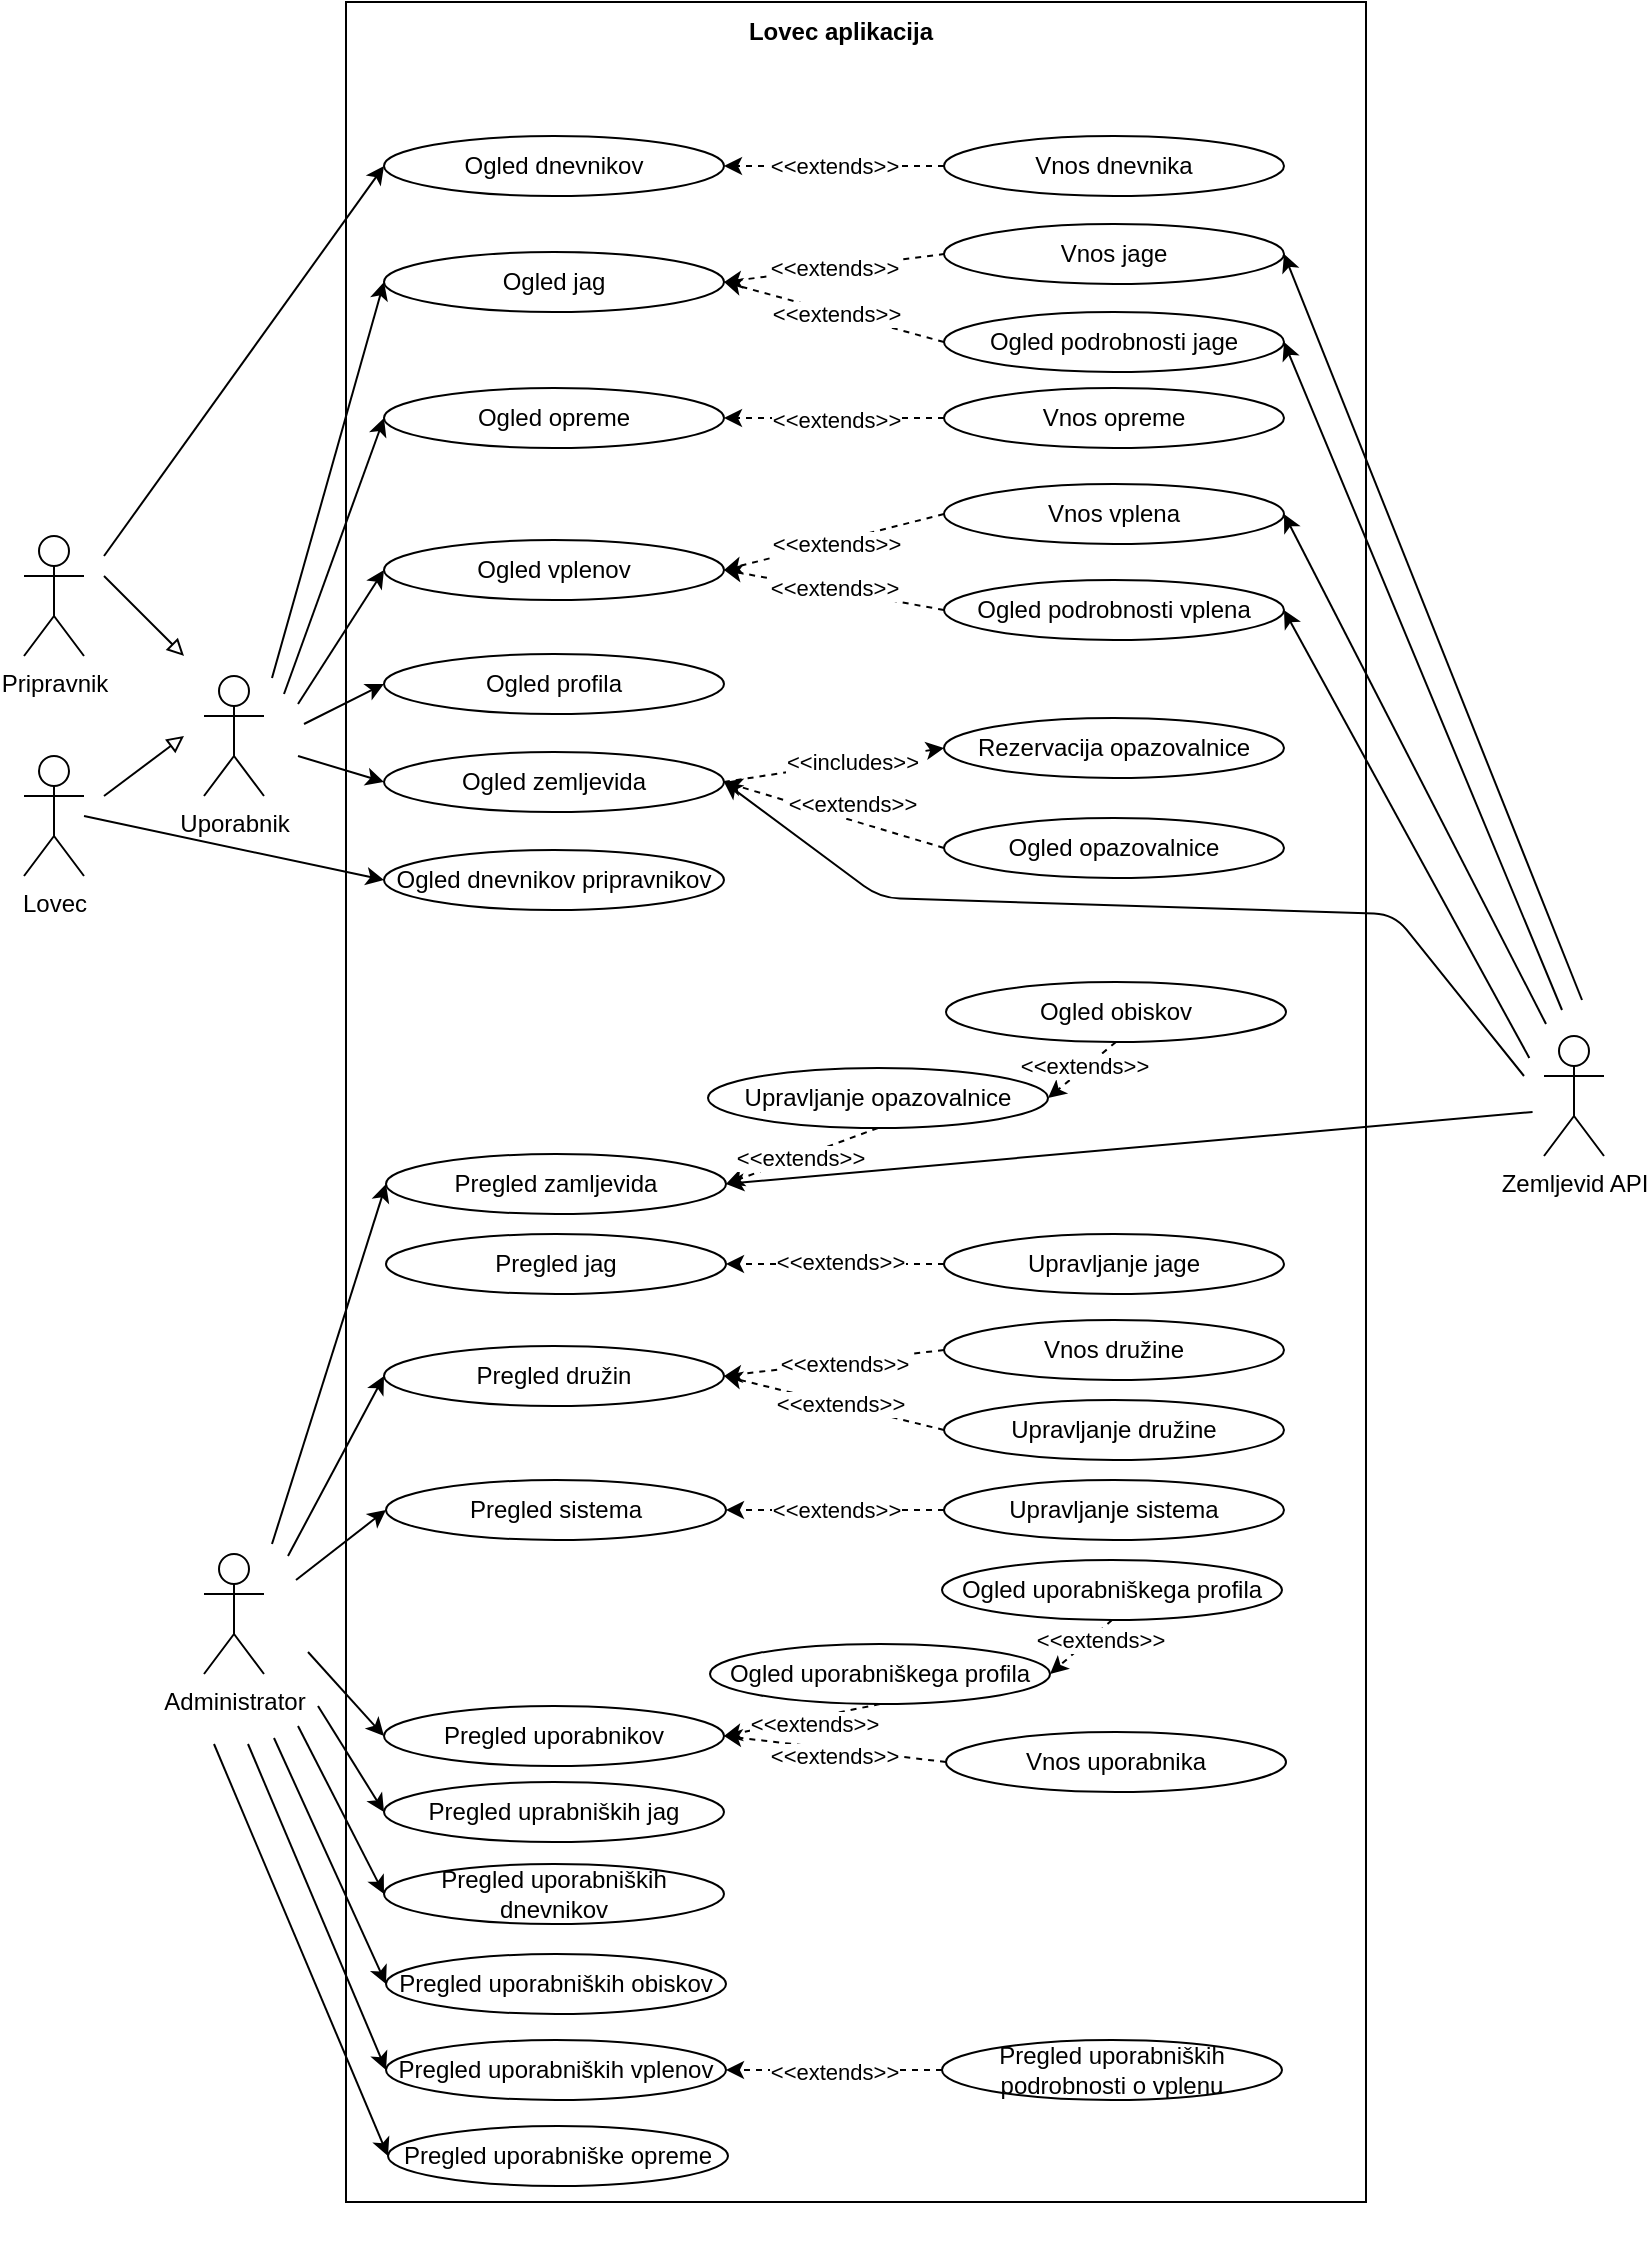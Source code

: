 <mxfile>
    <diagram id="LD_fphp6oKkYH8Suezgv" name="Page-1">
        <mxGraphModel dx="2283" dy="2290" grid="1" gridSize="1" guides="1" tooltips="1" connect="1" arrows="1" fold="1" page="1" pageScale="1" pageWidth="827" pageHeight="1169" math="0" shadow="0">
            <root>
                <mxCell id="0"/>
                <mxCell id="1" parent="0"/>
                <mxCell id="6" value="Administrator&lt;br&gt;" style="shape=umlActor;verticalLabelPosition=bottom;verticalAlign=top;html=1;movable=1;resizable=1;rotatable=1;deletable=1;editable=1;connectable=1;" vertex="1" parent="1">
                    <mxGeometry x="140" y="769" width="30" height="60" as="geometry"/>
                </mxCell>
                <mxCell id="10" value="" style="group;movable=0;resizable=0;rotatable=0;deletable=0;editable=0;connectable=0;" vertex="1" connectable="0" parent="1">
                    <mxGeometry x="50" y="260" width="120" height="170" as="geometry"/>
                </mxCell>
                <mxCell id="2" value="Uporabnik&lt;br&gt;" style="shape=umlActor;verticalLabelPosition=bottom;verticalAlign=top;html=1;" vertex="1" parent="10">
                    <mxGeometry x="90" y="70" width="30" height="60" as="geometry"/>
                </mxCell>
                <mxCell id="4" value="Pripravnik" style="shape=umlActor;verticalLabelPosition=bottom;verticalAlign=top;html=1;" vertex="1" parent="10">
                    <mxGeometry width="30" height="60" as="geometry"/>
                </mxCell>
                <mxCell id="7" style="edgeStyle=none;html=1;endArrow=block;endFill=0;" edge="1" parent="10">
                    <mxGeometry relative="1" as="geometry">
                        <mxPoint x="40" y="130" as="sourcePoint"/>
                        <mxPoint x="80" y="100" as="targetPoint"/>
                    </mxGeometry>
                </mxCell>
                <mxCell id="5" value="Lovec" style="shape=umlActor;verticalLabelPosition=bottom;verticalAlign=top;html=1;" vertex="1" parent="10">
                    <mxGeometry y="110" width="30" height="60" as="geometry"/>
                </mxCell>
                <mxCell id="8" style="edgeStyle=none;html=1;endArrow=block;endFill=0;" edge="1" parent="10">
                    <mxGeometry relative="1" as="geometry">
                        <mxPoint x="40" y="20" as="sourcePoint"/>
                        <mxPoint x="80" y="60" as="targetPoint"/>
                    </mxGeometry>
                </mxCell>
                <mxCell id="12" value="" style="group;movable=1;resizable=1;rotatable=1;deletable=1;editable=1;connectable=1;" vertex="1" connectable="0" parent="1">
                    <mxGeometry x="210" y="20" width="510" height="1100" as="geometry"/>
                </mxCell>
                <mxCell id="9" value="" style="rounded=0;whiteSpace=wrap;html=1;movable=0;resizable=0;rotatable=0;deletable=0;editable=0;connectable=0;fontSize=11;" vertex="1" parent="12">
                    <mxGeometry x="1" y="-27" width="510" height="1100" as="geometry"/>
                </mxCell>
                <mxCell id="13" value="Ogled dnevnikov" style="ellipse;whiteSpace=wrap;html=1;" vertex="1" parent="12">
                    <mxGeometry x="20" y="40" width="170" height="30" as="geometry"/>
                </mxCell>
                <mxCell id="17" style="edgeStyle=none;html=1;exitX=0;exitY=0.5;exitDx=0;exitDy=0;entryX=1;entryY=0.5;entryDx=0;entryDy=0;strokeWidth=1;endArrow=classic;endFill=1;dashed=1;" edge="1" parent="12" source="14" target="13">
                    <mxGeometry relative="1" as="geometry"/>
                </mxCell>
                <mxCell id="18" value="&amp;lt;&amp;lt;extends&amp;gt;&amp;gt;" style="edgeLabel;html=1;align=center;verticalAlign=middle;resizable=0;points=[];" vertex="1" connectable="0" parent="17">
                    <mxGeometry x="-0.164" y="-1" relative="1" as="geometry">
                        <mxPoint x="-9" y="1" as="offset"/>
                    </mxGeometry>
                </mxCell>
                <mxCell id="14" value="Vnos dnevnika" style="ellipse;whiteSpace=wrap;html=1;" vertex="1" parent="12">
                    <mxGeometry x="300" y="40" width="170" height="30" as="geometry"/>
                </mxCell>
                <mxCell id="22" value="Ogled zemljevida" style="ellipse;whiteSpace=wrap;html=1;" vertex="1" parent="12">
                    <mxGeometry x="20" y="348" width="170" height="30" as="geometry"/>
                </mxCell>
                <mxCell id="31" style="edgeStyle=none;html=1;exitX=1;exitY=0.5;exitDx=0;exitDy=0;entryX=0;entryY=0.5;entryDx=0;entryDy=0;strokeWidth=1;startArrow=classic;startFill=1;endArrow=none;endFill=0;dashed=1;" edge="1" parent="12" source="27" target="28">
                    <mxGeometry relative="1" as="geometry"/>
                </mxCell>
                <mxCell id="32" value="&amp;lt;&amp;lt;extends&amp;gt;&amp;gt;" style="edgeLabel;html=1;align=center;verticalAlign=middle;resizable=0;points=[];" vertex="1" connectable="0" parent="31">
                    <mxGeometry x="-0.154" y="1" relative="1" as="geometry">
                        <mxPoint x="8" as="offset"/>
                    </mxGeometry>
                </mxCell>
                <mxCell id="27" value="Ogled jag" style="ellipse;whiteSpace=wrap;html=1;" vertex="1" parent="12">
                    <mxGeometry x="20" y="98" width="170" height="30" as="geometry"/>
                </mxCell>
                <mxCell id="28" value="Vnos jage" style="ellipse;whiteSpace=wrap;html=1;" vertex="1" parent="12">
                    <mxGeometry x="300" y="84" width="170" height="30" as="geometry"/>
                </mxCell>
                <mxCell id="35" value="Ogled dnevnikov pripravnikov" style="ellipse;whiteSpace=wrap;html=1;" vertex="1" parent="12">
                    <mxGeometry x="20" y="397" width="170" height="30" as="geometry"/>
                </mxCell>
                <mxCell id="41" value="Ogled opreme" style="ellipse;whiteSpace=wrap;html=1;" vertex="1" parent="12">
                    <mxGeometry x="20" y="166" width="170" height="30" as="geometry"/>
                </mxCell>
                <mxCell id="44" style="edgeStyle=none;html=1;exitX=0;exitY=0.5;exitDx=0;exitDy=0;entryX=1;entryY=0.5;entryDx=0;entryDy=0;dashed=1;strokeWidth=1;startArrow=none;startFill=0;endArrow=classic;endFill=1;" edge="1" parent="12" source="42" target="41">
                    <mxGeometry relative="1" as="geometry"/>
                </mxCell>
                <mxCell id="45" value="&amp;lt;&amp;lt;extends&amp;gt;&amp;gt;" style="edgeLabel;html=1;align=center;verticalAlign=middle;resizable=0;points=[];" vertex="1" connectable="0" parent="44">
                    <mxGeometry x="0.174" y="-1" relative="1" as="geometry">
                        <mxPoint x="10" y="2" as="offset"/>
                    </mxGeometry>
                </mxCell>
                <mxCell id="42" value="Vnos opreme" style="ellipse;whiteSpace=wrap;html=1;" vertex="1" parent="12">
                    <mxGeometry x="300" y="166" width="170" height="30" as="geometry"/>
                </mxCell>
                <mxCell id="48" value="Ogled vplenov" style="ellipse;whiteSpace=wrap;html=1;" vertex="1" parent="12">
                    <mxGeometry x="20" y="242" width="170" height="30" as="geometry"/>
                </mxCell>
                <mxCell id="49" style="edgeStyle=none;html=1;exitX=0;exitY=0.5;exitDx=0;exitDy=0;entryX=1;entryY=0.5;entryDx=0;entryDy=0;dashed=1;strokeWidth=1;startArrow=none;startFill=0;endArrow=classic;endFill=1;" edge="1" parent="12" source="51" target="48">
                    <mxGeometry relative="1" as="geometry"/>
                </mxCell>
                <mxCell id="50" value="&amp;lt;&amp;lt;extends&amp;gt;&amp;gt;" style="edgeLabel;html=1;align=center;verticalAlign=middle;resizable=0;points=[];" vertex="1" connectable="0" parent="49">
                    <mxGeometry x="0.174" y="-1" relative="1" as="geometry">
                        <mxPoint x="10" y="-1" as="offset"/>
                    </mxGeometry>
                </mxCell>
                <mxCell id="51" value="Vnos vplena" style="ellipse;whiteSpace=wrap;html=1;" vertex="1" parent="12">
                    <mxGeometry x="300" y="214" width="170" height="30" as="geometry"/>
                </mxCell>
                <mxCell id="80" style="edgeStyle=none;html=1;exitX=0;exitY=0.5;exitDx=0;exitDy=0;entryX=1;entryY=0.5;entryDx=0;entryDy=0;strokeWidth=1;startArrow=none;startFill=0;endArrow=classic;endFill=1;dashed=1;" edge="1" parent="12" source="79" target="48">
                    <mxGeometry relative="1" as="geometry"/>
                </mxCell>
                <mxCell id="81" value="&amp;lt;&amp;lt;extends&amp;gt;&amp;gt;" style="edgeLabel;html=1;align=center;verticalAlign=middle;resizable=0;points=[];" vertex="1" connectable="0" parent="80">
                    <mxGeometry x="0.051" y="1" relative="1" as="geometry">
                        <mxPoint x="3" y="-2" as="offset"/>
                    </mxGeometry>
                </mxCell>
                <mxCell id="79" value="Ogled podrobnosti vplena" style="ellipse;whiteSpace=wrap;html=1;" vertex="1" parent="12">
                    <mxGeometry x="300" y="262" width="170" height="30" as="geometry"/>
                </mxCell>
                <mxCell id="82" value="Ogled profila" style="ellipse;whiteSpace=wrap;html=1;" vertex="1" parent="12">
                    <mxGeometry x="20" y="299" width="170" height="30" as="geometry"/>
                </mxCell>
                <mxCell id="85" style="edgeStyle=none;html=1;exitX=0;exitY=0.5;exitDx=0;exitDy=0;entryX=1;entryY=0.5;entryDx=0;entryDy=0;dashed=1;strokeWidth=1;fontFamily=Helvetica;fontSize=12;fontColor=rgb(0, 0, 0);startArrow=classic;startFill=1;endArrow=none;endFill=0;" edge="1" parent="12" source="83" target="22">
                    <mxGeometry relative="1" as="geometry"/>
                </mxCell>
                <mxCell id="86" value="&lt;font style=&quot;font-size: 11px;&quot;&gt;&amp;lt;&amp;lt;includes&amp;gt;&amp;gt;&lt;/font&gt;" style="edgeLabel;html=1;align=center;verticalAlign=middle;resizable=0;points=[];fontSize=12;fontFamily=Helvetica;fontColor=rgb(0, 0, 0);" vertex="1" connectable="0" parent="85">
                    <mxGeometry x="-0.157" relative="1" as="geometry">
                        <mxPoint as="offset"/>
                    </mxGeometry>
                </mxCell>
                <mxCell id="83" value="Rezervacija opazovalnice" style="ellipse;whiteSpace=wrap;html=1;" vertex="1" parent="12">
                    <mxGeometry x="300" y="331" width="170" height="30" as="geometry"/>
                </mxCell>
                <mxCell id="87" style="edgeStyle=none;html=1;exitX=0;exitY=0.5;exitDx=0;exitDy=0;entryX=1;entryY=0.5;entryDx=0;entryDy=0;dashed=1;strokeWidth=1;fontFamily=Helvetica;fontSize=11;fontColor=rgb(0, 0, 0);startArrow=none;startFill=0;endArrow=classic;endFill=1;" edge="1" parent="12" source="84" target="22">
                    <mxGeometry relative="1" as="geometry"/>
                </mxCell>
                <mxCell id="88" value="&amp;lt;&amp;lt;extends&amp;gt;&amp;gt;" style="edgeLabel;html=1;align=center;verticalAlign=middle;resizable=0;points=[];fontSize=11;fontFamily=Helvetica;fontColor=rgb(0, 0, 0);" vertex="1" connectable="0" parent="87">
                    <mxGeometry x="-0.151" y="-1" relative="1" as="geometry">
                        <mxPoint y="-7" as="offset"/>
                    </mxGeometry>
                </mxCell>
                <mxCell id="84" value="Ogled opazovalnice" style="ellipse;whiteSpace=wrap;html=1;" vertex="1" parent="12">
                    <mxGeometry x="300" y="381" width="170" height="30" as="geometry"/>
                </mxCell>
                <mxCell id="100" style="edgeStyle=none;html=1;exitX=0;exitY=0.5;exitDx=0;exitDy=0;entryX=1;entryY=0.5;entryDx=0;entryDy=0;strokeWidth=1;fontFamily=Helvetica;fontSize=11;fontColor=rgb(0, 0, 0);startArrow=none;startFill=0;endArrow=classic;endFill=1;dashed=1;" edge="1" parent="12" source="99" target="27">
                    <mxGeometry relative="1" as="geometry"/>
                </mxCell>
                <mxCell id="101" value="&amp;lt;&amp;lt;extends&amp;gt;&amp;gt;" style="edgeLabel;html=1;align=center;verticalAlign=middle;resizable=0;points=[];fontSize=11;fontFamily=Helvetica;fontColor=rgb(0, 0, 0);" vertex="1" connectable="0" parent="100">
                    <mxGeometry x="-0.115" y="1" relative="1" as="geometry">
                        <mxPoint x="-5" y="-2" as="offset"/>
                    </mxGeometry>
                </mxCell>
                <mxCell id="99" value="Ogled podrobnosti jage" style="ellipse;whiteSpace=wrap;html=1;" vertex="1" parent="12">
                    <mxGeometry x="300" y="128" width="170" height="30" as="geometry"/>
                </mxCell>
                <mxCell id="104" value="Pregled jag" style="ellipse;whiteSpace=wrap;html=1;" vertex="1" parent="12">
                    <mxGeometry x="21" y="589" width="170" height="30" as="geometry"/>
                </mxCell>
                <mxCell id="105" value="Pregled družin" style="ellipse;whiteSpace=wrap;html=1;" vertex="1" parent="12">
                    <mxGeometry x="20" y="645" width="170" height="30" as="geometry"/>
                </mxCell>
                <mxCell id="108" style="edgeStyle=none;html=1;exitX=0;exitY=0.5;exitDx=0;exitDy=0;entryX=1;entryY=0.5;entryDx=0;entryDy=0;strokeWidth=1;fontFamily=Helvetica;fontSize=11;fontColor=rgb(0, 0, 0);startArrow=none;startFill=0;endArrow=classic;endFill=1;dashed=1;" edge="1" parent="12" source="106" target="105">
                    <mxGeometry relative="1" as="geometry"/>
                </mxCell>
                <mxCell id="110" value="&amp;lt;&amp;lt;extends&amp;gt;&amp;gt;" style="edgeLabel;html=1;align=center;verticalAlign=middle;resizable=0;points=[];fontSize=11;fontFamily=Helvetica;fontColor=rgb(0, 0, 0);" vertex="1" connectable="0" parent="108">
                    <mxGeometry x="0.021" relative="1" as="geometry">
                        <mxPoint x="6" as="offset"/>
                    </mxGeometry>
                </mxCell>
                <mxCell id="106" value="Vnos družine" style="ellipse;whiteSpace=wrap;html=1;" vertex="1" parent="12">
                    <mxGeometry x="300" y="632" width="170" height="30" as="geometry"/>
                </mxCell>
                <mxCell id="109" style="edgeStyle=none;html=1;exitX=0;exitY=0.5;exitDx=0;exitDy=0;entryX=1;entryY=0.5;entryDx=0;entryDy=0;dashed=1;strokeWidth=1;fontFamily=Helvetica;fontSize=11;fontColor=rgb(0, 0, 0);startArrow=none;startFill=0;endArrow=classic;endFill=1;" edge="1" parent="12" source="107" target="105">
                    <mxGeometry relative="1" as="geometry"/>
                </mxCell>
                <mxCell id="107" value="Upravljanje družine" style="ellipse;whiteSpace=wrap;html=1;" vertex="1" parent="12">
                    <mxGeometry x="300" y="672" width="170" height="30" as="geometry"/>
                </mxCell>
                <mxCell id="111" value="&amp;lt;&amp;lt;extends&amp;gt;&amp;gt;" style="edgeLabel;html=1;align=center;verticalAlign=middle;resizable=0;points=[];fontSize=11;fontFamily=Helvetica;fontColor=rgb(0, 0, 0);" vertex="1" connectable="0" parent="12">
                    <mxGeometry x="248.005" y="674.001" as="geometry"/>
                </mxCell>
                <mxCell id="113" style="edgeStyle=none;html=1;exitX=0;exitY=0.5;exitDx=0;exitDy=0;entryX=1;entryY=0.5;entryDx=0;entryDy=0;dashed=1;strokeWidth=1;fontFamily=Helvetica;fontSize=11;fontColor=rgb(0, 0, 0);startArrow=none;startFill=0;endArrow=classic;endFill=1;" edge="1" parent="12" source="112" target="104">
                    <mxGeometry relative="1" as="geometry"/>
                </mxCell>
                <mxCell id="114" value="&amp;lt;&amp;lt;extends&amp;gt;&amp;gt;" style="edgeLabel;html=1;align=center;verticalAlign=middle;resizable=0;points=[];fontSize=11;fontFamily=Helvetica;fontColor=rgb(0, 0, 0);" vertex="1" connectable="0" parent="113">
                    <mxGeometry x="-0.153" y="1" relative="1" as="geometry">
                        <mxPoint x="-6" y="-2" as="offset"/>
                    </mxGeometry>
                </mxCell>
                <mxCell id="112" value="Upravljanje jage" style="ellipse;whiteSpace=wrap;html=1;" vertex="1" parent="12">
                    <mxGeometry x="300" y="589" width="170" height="30" as="geometry"/>
                </mxCell>
                <mxCell id="115" value="Pregled sistema" style="ellipse;whiteSpace=wrap;html=1;" vertex="1" parent="12">
                    <mxGeometry x="21" y="712" width="170" height="30" as="geometry"/>
                </mxCell>
                <mxCell id="117" style="edgeStyle=none;html=1;exitX=0;exitY=0.5;exitDx=0;exitDy=0;entryX=1;entryY=0.5;entryDx=0;entryDy=0;dashed=1;strokeWidth=1;fontFamily=Helvetica;fontSize=11;fontColor=rgb(0, 0, 0);startArrow=none;startFill=0;endArrow=classic;endFill=1;" edge="1" parent="12" source="116" target="115">
                    <mxGeometry relative="1" as="geometry"/>
                </mxCell>
                <mxCell id="118" value="&amp;lt;&amp;lt;extends&amp;gt;&amp;gt;" style="edgeLabel;html=1;align=center;verticalAlign=middle;resizable=0;points=[];fontSize=11;fontFamily=Helvetica;fontColor=rgb(0, 0, 0);" vertex="1" connectable="0" parent="117">
                    <mxGeometry x="0.153" y="3" relative="1" as="geometry">
                        <mxPoint x="9" y="-3" as="offset"/>
                    </mxGeometry>
                </mxCell>
                <mxCell id="116" value="Upravljanje sistema" style="ellipse;whiteSpace=wrap;html=1;" vertex="1" parent="12">
                    <mxGeometry x="300" y="712" width="170" height="30" as="geometry"/>
                </mxCell>
                <mxCell id="119" value="Pregled uporabnikov" style="ellipse;whiteSpace=wrap;html=1;" vertex="1" parent="12">
                    <mxGeometry x="20" y="825" width="170" height="30" as="geometry"/>
                </mxCell>
                <mxCell id="121" style="edgeStyle=none;html=1;exitX=0.5;exitY=1;exitDx=0;exitDy=0;entryX=1;entryY=0.5;entryDx=0;entryDy=0;dashed=1;strokeWidth=1;fontFamily=Helvetica;fontSize=11;fontColor=rgb(0, 0, 0);startArrow=none;startFill=0;endArrow=classic;endFill=1;" edge="1" parent="12" source="120" target="119">
                    <mxGeometry relative="1" as="geometry"/>
                </mxCell>
                <mxCell id="122" value="&amp;lt;&amp;lt;extends&amp;gt;&amp;gt;" style="edgeLabel;html=1;align=center;verticalAlign=middle;resizable=0;points=[];fontSize=11;fontFamily=Helvetica;fontColor=rgb(0, 0, 0);" vertex="1" connectable="0" parent="121">
                    <mxGeometry x="0.385" y="-1" relative="1" as="geometry">
                        <mxPoint x="21" as="offset"/>
                    </mxGeometry>
                </mxCell>
                <mxCell id="120" value="Ogled uporabniškega profila" style="ellipse;whiteSpace=wrap;html=1;" vertex="1" parent="12">
                    <mxGeometry x="183" y="794" width="170" height="30" as="geometry"/>
                </mxCell>
                <mxCell id="136" style="edgeStyle=none;html=1;exitX=0.5;exitY=1;exitDx=0;exitDy=0;entryX=1;entryY=0.5;entryDx=0;entryDy=0;dashed=1;strokeWidth=1;fontFamily=Helvetica;fontSize=11;fontColor=rgb(0, 0, 0);startArrow=none;startFill=0;endArrow=classic;endFill=1;" edge="1" parent="12" source="123" target="127">
                    <mxGeometry relative="1" as="geometry"/>
                </mxCell>
                <mxCell id="137" value="&amp;lt;&amp;lt;extends&amp;gt;&amp;gt;" style="edgeLabel;html=1;align=center;verticalAlign=middle;resizable=0;points=[];fontSize=11;fontFamily=Helvetica;fontColor=rgb(0, 0, 0);" vertex="1" connectable="0" parent="136">
                    <mxGeometry x="-0.093" y="-1" relative="1" as="geometry">
                        <mxPoint as="offset"/>
                    </mxGeometry>
                </mxCell>
                <mxCell id="123" value="Ogled obiskov" style="ellipse;whiteSpace=wrap;html=1;" vertex="1" parent="12">
                    <mxGeometry x="301" y="463" width="170" height="30" as="geometry"/>
                </mxCell>
                <mxCell id="126" value="Pregled zamljevida" style="ellipse;whiteSpace=wrap;html=1;" vertex="1" parent="12">
                    <mxGeometry x="21" y="549" width="170" height="30" as="geometry"/>
                </mxCell>
                <mxCell id="129" style="edgeStyle=none;html=1;exitX=0.5;exitY=1;exitDx=0;exitDy=0;entryX=1;entryY=0.5;entryDx=0;entryDy=0;strokeWidth=1;fontFamily=Helvetica;fontSize=11;fontColor=rgb(0, 0, 0);startArrow=none;startFill=0;endArrow=classic;endFill=1;dashed=1;" edge="1" parent="12" source="127" target="126">
                    <mxGeometry relative="1" as="geometry"/>
                </mxCell>
                <mxCell id="130" value="&amp;lt;&amp;lt;extends&amp;gt;&amp;gt;" style="edgeLabel;html=1;align=center;verticalAlign=middle;resizable=0;points=[];fontSize=11;fontFamily=Helvetica;fontColor=rgb(0, 0, 0);" vertex="1" connectable="0" parent="129">
                    <mxGeometry x="0.159" y="1" relative="1" as="geometry">
                        <mxPoint x="5" y="-2" as="offset"/>
                    </mxGeometry>
                </mxCell>
                <mxCell id="127" value="Upravljanje opazovalnice" style="ellipse;whiteSpace=wrap;html=1;" vertex="1" parent="12">
                    <mxGeometry x="182" y="506" width="170" height="30" as="geometry"/>
                </mxCell>
                <mxCell id="132" style="edgeStyle=none;html=1;exitX=0;exitY=0.5;exitDx=0;exitDy=0;entryX=1;entryY=0.5;entryDx=0;entryDy=0;dashed=1;strokeWidth=1;fontFamily=Helvetica;fontSize=11;fontColor=rgb(0, 0, 0);startArrow=none;startFill=0;endArrow=classic;endFill=1;" edge="1" parent="12" source="131" target="119">
                    <mxGeometry relative="1" as="geometry"/>
                </mxCell>
                <mxCell id="133" value="&amp;lt;&amp;lt;extends&amp;gt;&amp;gt;" style="edgeLabel;html=1;align=center;verticalAlign=middle;resizable=0;points=[];fontSize=11;fontFamily=Helvetica;fontColor=rgb(0, 0, 0);" vertex="1" connectable="0" parent="132">
                    <mxGeometry x="0.246" relative="1" as="geometry">
                        <mxPoint x="13" y="5" as="offset"/>
                    </mxGeometry>
                </mxCell>
                <mxCell id="131" value="Vnos uporabnika" style="ellipse;whiteSpace=wrap;html=1;" vertex="1" parent="12">
                    <mxGeometry x="301" y="838" width="170" height="30" as="geometry"/>
                </mxCell>
                <mxCell id="140" style="edgeStyle=none;html=1;exitX=0.5;exitY=1;exitDx=0;exitDy=0;entryX=1;entryY=0.5;entryDx=0;entryDy=0;strokeWidth=1;fontFamily=Helvetica;fontSize=11;fontColor=rgb(0, 0, 0);startArrow=none;startFill=0;endArrow=classic;endFill=1;dashed=1;" edge="1" parent="12" source="139" target="120">
                    <mxGeometry relative="1" as="geometry"/>
                </mxCell>
                <mxCell id="141" value="&amp;lt;&amp;lt;extends&amp;gt;&amp;gt;" style="edgeLabel;html=1;align=center;verticalAlign=middle;resizable=0;points=[];fontSize=11;fontFamily=Helvetica;fontColor=rgb(0, 0, 0);" vertex="1" connectable="0" parent="140">
                    <mxGeometry x="-0.093" y="1" relative="1" as="geometry">
                        <mxPoint x="7" y="-3" as="offset"/>
                    </mxGeometry>
                </mxCell>
                <mxCell id="139" value="Ogled uporabniškega profila" style="ellipse;whiteSpace=wrap;html=1;" vertex="1" parent="12">
                    <mxGeometry x="299" y="752" width="170" height="30" as="geometry"/>
                </mxCell>
                <mxCell id="142" value="Pregled uporabniških dnevnikov" style="ellipse;whiteSpace=wrap;html=1;" vertex="1" parent="12">
                    <mxGeometry x="20" y="904" width="170" height="30" as="geometry"/>
                </mxCell>
                <mxCell id="143" value="Pregled uporabniških obiskov" style="ellipse;whiteSpace=wrap;html=1;" vertex="1" parent="12">
                    <mxGeometry x="21" y="949" width="170" height="30" as="geometry"/>
                </mxCell>
                <mxCell id="144" value="Pregled uporabniških vplenov" style="ellipse;whiteSpace=wrap;html=1;" vertex="1" parent="12">
                    <mxGeometry x="21" y="992" width="170" height="30" as="geometry"/>
                </mxCell>
                <mxCell id="145" value="Pregled uporabniške opreme" style="ellipse;whiteSpace=wrap;html=1;" vertex="1" parent="12">
                    <mxGeometry x="22" y="1035" width="170" height="30" as="geometry"/>
                </mxCell>
                <mxCell id="146" value="Pregled uprabniških jag" style="ellipse;whiteSpace=wrap;html=1;" vertex="1" parent="12">
                    <mxGeometry x="20" y="863" width="170" height="30" as="geometry"/>
                </mxCell>
                <mxCell id="157" style="edgeStyle=none;html=1;exitX=0;exitY=0.5;exitDx=0;exitDy=0;entryX=1;entryY=0.5;entryDx=0;entryDy=0;strokeWidth=1;fontFamily=Helvetica;fontSize=11;fontColor=rgb(0, 0, 0);startArrow=none;startFill=0;endArrow=classic;endFill=1;dashed=1;" edge="1" parent="12" source="156" target="144">
                    <mxGeometry relative="1" as="geometry"/>
                </mxCell>
                <mxCell id="158" value="&amp;lt;&amp;lt;extends&amp;gt;&amp;gt;" style="edgeLabel;html=1;align=center;verticalAlign=middle;resizable=0;points=[];fontSize=11;fontFamily=Helvetica;fontColor=rgb(0, 0, 0);" vertex="1" connectable="0" parent="157">
                    <mxGeometry x="0.145" y="2" relative="1" as="geometry">
                        <mxPoint x="8" y="-1" as="offset"/>
                    </mxGeometry>
                </mxCell>
                <mxCell id="156" value="Pregled uporabniških podrobnosti o vplenu" style="ellipse;whiteSpace=wrap;html=1;" vertex="1" parent="12">
                    <mxGeometry x="299" y="992" width="170" height="30" as="geometry"/>
                </mxCell>
                <mxCell id="15" style="edgeStyle=orthogonalEdgeStyle;html=1;exitX=1;exitY=0.333;exitDx=0;exitDy=0;exitPerimeter=0;entryX=0;entryY=0.5;entryDx=0;entryDy=0;strokeWidth=1;endArrow=classic;endFill=1;strokeColor=none;curved=1;" edge="1" parent="1" source="4" target="13">
                    <mxGeometry relative="1" as="geometry"/>
                </mxCell>
                <mxCell id="16" style="html=1;strokeWidth=1;endArrow=classic;endFill=1;entryX=0;entryY=0.5;entryDx=0;entryDy=0;" edge="1" parent="1" target="13">
                    <mxGeometry relative="1" as="geometry">
                        <mxPoint x="230" y="70" as="targetPoint"/>
                        <mxPoint x="90" y="270" as="sourcePoint"/>
                    </mxGeometry>
                </mxCell>
                <mxCell id="19" value="Zemljevid API" style="shape=umlActor;verticalLabelPosition=bottom;verticalAlign=top;html=1;movable=0;resizable=0;rotatable=0;deletable=0;editable=0;connectable=0;" vertex="1" parent="1">
                    <mxGeometry x="810" y="510" width="30" height="60" as="geometry"/>
                </mxCell>
                <mxCell id="24" style="edgeStyle=none;html=1;exitX=1;exitY=0.5;exitDx=0;exitDy=0;strokeWidth=1;endArrow=none;endFill=0;startArrow=classic;startFill=1;" edge="1" parent="1" source="22">
                    <mxGeometry relative="1" as="geometry">
                        <mxPoint x="800" y="530" as="targetPoint"/>
                        <Array as="points">
                            <mxPoint x="478" y="441"/>
                            <mxPoint x="735" y="449"/>
                        </Array>
                    </mxGeometry>
                </mxCell>
                <mxCell id="36" style="edgeStyle=none;html=1;entryX=0;entryY=0.5;entryDx=0;entryDy=0;strokeWidth=1;startArrow=none;startFill=0;endArrow=classic;endFill=1;" edge="1" parent="1" target="35">
                    <mxGeometry relative="1" as="geometry">
                        <mxPoint x="80" y="400" as="sourcePoint"/>
                    </mxGeometry>
                </mxCell>
                <mxCell id="56" style="edgeStyle=none;html=1;exitX=1;exitY=0.5;exitDx=0;exitDy=0;strokeWidth=1;startArrow=classic;startFill=1;endArrow=none;endFill=0;" edge="1" parent="1" source="79">
                    <mxGeometry relative="1" as="geometry">
                        <mxPoint x="802.667" y="521" as="targetPoint"/>
                    </mxGeometry>
                </mxCell>
                <mxCell id="90" style="edgeStyle=none;html=1;exitX=1;exitY=0.5;exitDx=0;exitDy=0;strokeWidth=1;fontFamily=Helvetica;fontSize=11;fontColor=rgb(0, 0, 0);startArrow=classic;startFill=1;endArrow=none;endFill=0;" edge="1" parent="1" source="51">
                    <mxGeometry relative="1" as="geometry">
                        <mxPoint x="811" y="504" as="targetPoint"/>
                    </mxGeometry>
                </mxCell>
                <mxCell id="92" style="edgeStyle=none;html=1;exitX=0;exitY=0.5;exitDx=0;exitDy=0;strokeWidth=1;fontFamily=Helvetica;fontSize=11;fontColor=rgb(0, 0, 0);startArrow=classic;startFill=1;endArrow=none;endFill=0;" edge="1" parent="1" source="27">
                    <mxGeometry relative="1" as="geometry">
                        <mxPoint x="174.0" y="331" as="targetPoint"/>
                    </mxGeometry>
                </mxCell>
                <mxCell id="93" style="edgeStyle=none;html=1;exitX=0;exitY=0.5;exitDx=0;exitDy=0;strokeWidth=1;fontFamily=Helvetica;fontSize=11;fontColor=rgb(0, 0, 0);startArrow=classic;startFill=1;endArrow=none;endFill=0;" edge="1" parent="1" source="41">
                    <mxGeometry relative="1" as="geometry">
                        <mxPoint x="180" y="339" as="targetPoint"/>
                    </mxGeometry>
                </mxCell>
                <mxCell id="94" style="edgeStyle=none;html=1;exitX=0;exitY=0.5;exitDx=0;exitDy=0;strokeWidth=1;fontFamily=Helvetica;fontSize=11;fontColor=rgb(0, 0, 0);startArrow=classic;startFill=1;endArrow=none;endFill=0;" edge="1" parent="1" source="48">
                    <mxGeometry relative="1" as="geometry">
                        <mxPoint x="187" y="344" as="targetPoint"/>
                    </mxGeometry>
                </mxCell>
                <mxCell id="95" style="edgeStyle=none;html=1;exitX=0;exitY=0.5;exitDx=0;exitDy=0;strokeWidth=1;fontFamily=Helvetica;fontSize=11;fontColor=rgb(0, 0, 0);startArrow=classic;startFill=1;endArrow=none;endFill=0;" edge="1" parent="1" source="82">
                    <mxGeometry relative="1" as="geometry">
                        <mxPoint x="190" y="354" as="targetPoint"/>
                    </mxGeometry>
                </mxCell>
                <mxCell id="96" style="edgeStyle=none;html=1;exitX=0;exitY=0.5;exitDx=0;exitDy=0;strokeWidth=1;fontFamily=Helvetica;fontSize=11;fontColor=rgb(0, 0, 0);startArrow=classic;startFill=1;endArrow=none;endFill=0;" edge="1" parent="1" source="22">
                    <mxGeometry relative="1" as="geometry">
                        <mxPoint x="187" y="370" as="targetPoint"/>
                    </mxGeometry>
                </mxCell>
                <mxCell id="102" style="edgeStyle=none;html=1;exitX=1;exitY=0.5;exitDx=0;exitDy=0;strokeWidth=1;fontFamily=Helvetica;fontSize=11;fontColor=rgb(0, 0, 0);startArrow=classic;startFill=1;endArrow=none;endFill=0;" edge="1" parent="1" source="28">
                    <mxGeometry relative="1" as="geometry">
                        <mxPoint x="829" y="492" as="targetPoint"/>
                    </mxGeometry>
                </mxCell>
                <mxCell id="103" style="edgeStyle=none;html=1;exitX=1;exitY=0.5;exitDx=0;exitDy=0;strokeWidth=1;fontFamily=Helvetica;fontSize=11;fontColor=rgb(0, 0, 0);startArrow=classic;startFill=1;endArrow=none;endFill=0;" edge="1" parent="1" source="99">
                    <mxGeometry relative="1" as="geometry">
                        <mxPoint x="819" y="497" as="targetPoint"/>
                    </mxGeometry>
                </mxCell>
                <mxCell id="138" style="edgeStyle=none;html=1;exitX=1;exitY=0.5;exitDx=0;exitDy=0;strokeWidth=1;fontFamily=Helvetica;fontSize=11;fontColor=rgb(0, 0, 0);startArrow=classic;startFill=1;endArrow=none;endFill=0;" edge="1" parent="1" source="126">
                    <mxGeometry relative="1" as="geometry">
                        <mxPoint x="804.286" y="548" as="targetPoint"/>
                    </mxGeometry>
                </mxCell>
                <mxCell id="147" style="edgeStyle=none;html=1;exitX=0;exitY=0.5;exitDx=0;exitDy=0;strokeWidth=1;fontFamily=Helvetica;fontSize=11;fontColor=rgb(0, 0, 0);startArrow=classic;startFill=1;endArrow=none;endFill=0;" edge="1" parent="1" source="126">
                    <mxGeometry relative="1" as="geometry">
                        <mxPoint x="174" y="764" as="targetPoint"/>
                    </mxGeometry>
                </mxCell>
                <mxCell id="148" style="edgeStyle=none;html=1;exitX=0;exitY=0.5;exitDx=0;exitDy=0;strokeWidth=1;fontFamily=Helvetica;fontSize=11;fontColor=rgb(0, 0, 0);startArrow=classic;startFill=1;endArrow=none;endFill=0;" edge="1" parent="1" source="105">
                    <mxGeometry relative="1" as="geometry">
                        <mxPoint x="182" y="770" as="targetPoint"/>
                    </mxGeometry>
                </mxCell>
                <mxCell id="149" style="edgeStyle=none;html=1;exitX=0;exitY=0.5;exitDx=0;exitDy=0;strokeWidth=1;fontFamily=Helvetica;fontSize=11;fontColor=rgb(0, 0, 0);startArrow=classic;startFill=1;endArrow=none;endFill=0;" edge="1" parent="1" source="115">
                    <mxGeometry relative="1" as="geometry">
                        <mxPoint x="186" y="782" as="targetPoint"/>
                    </mxGeometry>
                </mxCell>
                <mxCell id="150" style="edgeStyle=none;html=1;exitX=0;exitY=0.5;exitDx=0;exitDy=0;strokeWidth=1;fontFamily=Helvetica;fontSize=11;fontColor=rgb(0, 0, 0);startArrow=classic;startFill=1;endArrow=none;endFill=0;" edge="1" parent="1" source="119">
                    <mxGeometry relative="1" as="geometry">
                        <mxPoint x="192" y="818" as="targetPoint"/>
                    </mxGeometry>
                </mxCell>
                <mxCell id="151" style="edgeStyle=none;html=1;exitX=0;exitY=0.5;exitDx=0;exitDy=0;strokeWidth=1;fontFamily=Helvetica;fontSize=11;fontColor=rgb(0, 0, 0);startArrow=classic;startFill=1;endArrow=none;endFill=0;" edge="1" parent="1" source="146">
                    <mxGeometry relative="1" as="geometry">
                        <mxPoint x="197" y="845" as="targetPoint"/>
                    </mxGeometry>
                </mxCell>
                <mxCell id="152" style="edgeStyle=none;html=1;exitX=0;exitY=0.5;exitDx=0;exitDy=0;strokeWidth=1;fontFamily=Helvetica;fontSize=11;fontColor=rgb(0, 0, 0);startArrow=classic;startFill=1;endArrow=none;endFill=0;" edge="1" parent="1" source="142">
                    <mxGeometry relative="1" as="geometry">
                        <mxPoint x="187" y="855" as="targetPoint"/>
                    </mxGeometry>
                </mxCell>
                <mxCell id="153" style="edgeStyle=none;html=1;exitX=0;exitY=0.5;exitDx=0;exitDy=0;strokeWidth=1;fontFamily=Helvetica;fontSize=11;fontColor=rgb(0, 0, 0);startArrow=classic;startFill=1;endArrow=none;endFill=0;" edge="1" parent="1" source="143">
                    <mxGeometry relative="1" as="geometry">
                        <mxPoint x="175" y="861" as="targetPoint"/>
                    </mxGeometry>
                </mxCell>
                <mxCell id="154" style="edgeStyle=none;html=1;exitX=0;exitY=0.5;exitDx=0;exitDy=0;strokeWidth=1;fontFamily=Helvetica;fontSize=11;fontColor=rgb(0, 0, 0);startArrow=classic;startFill=1;endArrow=none;endFill=0;" edge="1" parent="1" source="144">
                    <mxGeometry relative="1" as="geometry">
                        <mxPoint x="162" y="864" as="targetPoint"/>
                    </mxGeometry>
                </mxCell>
                <mxCell id="155" style="edgeStyle=none;html=1;exitX=0;exitY=0.5;exitDx=0;exitDy=0;strokeWidth=1;fontFamily=Helvetica;fontSize=11;fontColor=rgb(0, 0, 0);startArrow=classic;startFill=1;endArrow=none;endFill=0;" edge="1" parent="1" source="145">
                    <mxGeometry relative="1" as="geometry">
                        <mxPoint x="145" y="864" as="targetPoint"/>
                    </mxGeometry>
                </mxCell>
                <mxCell id="11" value="&lt;b&gt;Lovec aplikacija&lt;/b&gt;" style="text;html=1;strokeColor=none;fillColor=none;align=center;verticalAlign=middle;whiteSpace=wrap;rounded=0;" vertex="1" parent="1">
                    <mxGeometry x="380.5" y="-7" width="155" height="30" as="geometry"/>
                </mxCell>
            </root>
        </mxGraphModel>
    </diagram>
</mxfile>
